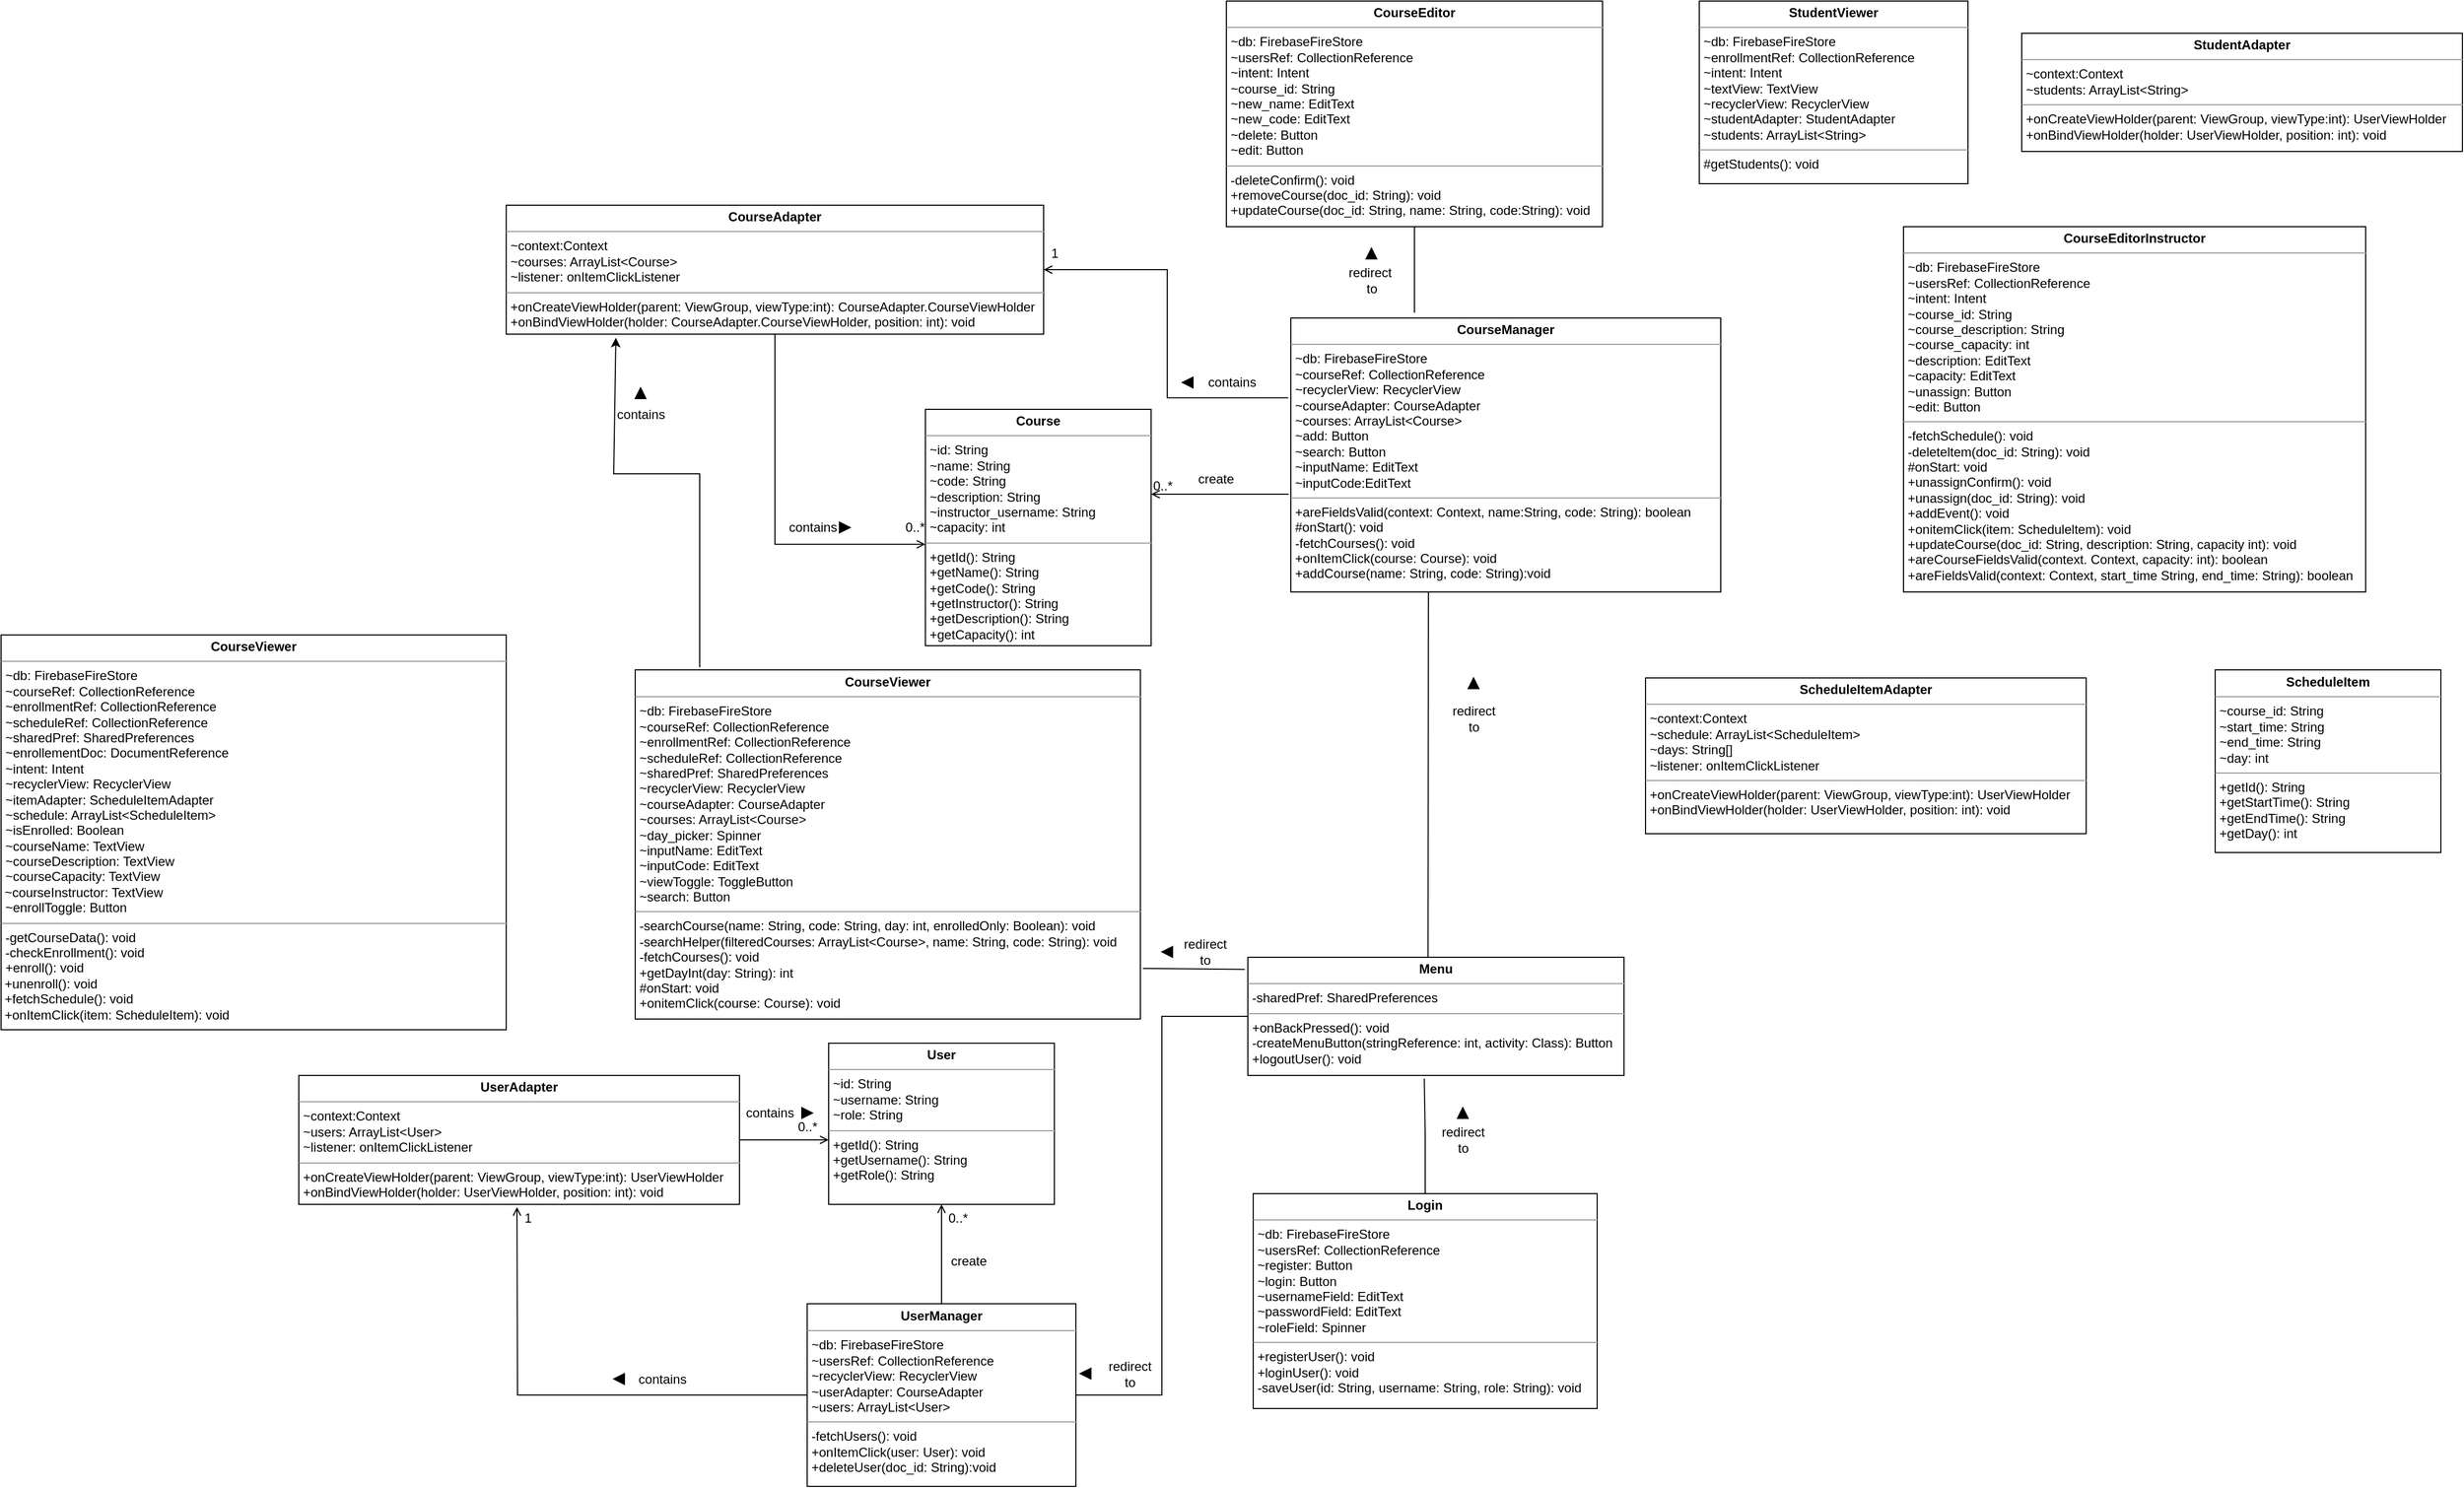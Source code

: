 <mxfile version="20.5.3" type="github">
  <diagram id="C5RBs43oDa-KdzZeNtuy" name="Page-1">
    <mxGraphModel dx="3279" dy="2139" grid="1" gridSize="10" guides="1" tooltips="1" connect="1" arrows="1" fold="1" page="1" pageScale="1" pageWidth="827" pageHeight="1169" math="0" shadow="0">
      <root>
        <mxCell id="WIyWlLk6GJQsqaUBKTNV-0" />
        <mxCell id="WIyWlLk6GJQsqaUBKTNV-1" parent="WIyWlLk6GJQsqaUBKTNV-0" />
        <mxCell id="zkfFHV4jXpPFQw0GAbJ--26" value="" style="endArrow=none;shadow=0;strokeWidth=1;rounded=0;endFill=0;edgeStyle=elbowEdgeStyle;elbow=vertical;strokeColor=default;startArrow=open;startFill=0;" parent="WIyWlLk6GJQsqaUBKTNV-1" edge="1">
          <mxGeometry x="0.5" y="41" relative="1" as="geometry">
            <mxPoint x="380" y="189" as="sourcePoint" />
            <mxPoint x="508" y="189" as="targetPoint" />
            <mxPoint x="-40" y="32" as="offset" />
          </mxGeometry>
        </mxCell>
        <mxCell id="zkfFHV4jXpPFQw0GAbJ--27" value="0..*" style="resizable=0;align=left;verticalAlign=bottom;labelBackgroundColor=none;fontSize=12;" parent="zkfFHV4jXpPFQw0GAbJ--26" connectable="0" vertex="1">
          <mxGeometry x="-1" relative="1" as="geometry">
            <mxPoint y="1" as="offset" />
          </mxGeometry>
        </mxCell>
        <mxCell id="zkfFHV4jXpPFQw0GAbJ--28" value="" style="resizable=0;align=right;verticalAlign=bottom;labelBackgroundColor=none;fontSize=12;" parent="zkfFHV4jXpPFQw0GAbJ--26" connectable="0" vertex="1">
          <mxGeometry x="1" relative="1" as="geometry">
            <mxPoint x="-7" y="4" as="offset" />
          </mxGeometry>
        </mxCell>
        <mxCell id="fP5dS_6nymFe7e1dq4BX-2" value="&lt;p style=&quot;margin:0px;margin-top:4px;text-align:center;&quot;&gt;&lt;b&gt;Course&lt;/b&gt;&lt;/p&gt;&lt;hr size=&quot;1&quot;&gt;&lt;p style=&quot;margin:0px;margin-left:4px;&quot;&gt;~id: String&lt;/p&gt;&lt;p style=&quot;margin:0px;margin-left:4px;&quot;&gt;&lt;span style=&quot;background-color: initial;&quot;&gt;~name: String&lt;/span&gt;&lt;/p&gt;&lt;p style=&quot;margin:0px;margin-left:4px;&quot;&gt;&lt;span style=&quot;background-color: initial;&quot;&gt;~code: String&lt;/span&gt;&lt;/p&gt;&lt;p style=&quot;margin:0px;margin-left:4px;&quot;&gt;~description: String&lt;span style=&quot;background-color: initial;&quot;&gt;&lt;br&gt;&lt;/span&gt;&lt;/p&gt;&lt;p style=&quot;margin:0px;margin-left:4px;&quot;&gt;~instructor_username: String&lt;br&gt;&lt;/p&gt;&lt;p style=&quot;margin:0px;margin-left:4px;&quot;&gt;~capacity: int&lt;br&gt;&lt;/p&gt;&lt;hr size=&quot;1&quot;&gt;&lt;p style=&quot;margin:0px;margin-left:4px;&quot;&gt;+getId(): String&lt;/p&gt;&lt;p style=&quot;margin:0px;margin-left:4px;&quot;&gt;+getName(): String&lt;/p&gt;&lt;p style=&quot;margin:0px;margin-left:4px;&quot;&gt;+getCode(): String&lt;/p&gt;&lt;p style=&quot;margin:0px;margin-left:4px;&quot;&gt;+getInstructor(): String&lt;br&gt;&lt;/p&gt;&lt;p style=&quot;margin:0px;margin-left:4px;&quot;&gt;+getDescription(): String&lt;br&gt;&lt;/p&gt;&lt;p style=&quot;margin:0px;margin-left:4px;&quot;&gt;+getCapacity(): int&lt;br&gt;&lt;/p&gt;&lt;p style=&quot;margin:0px;margin-left:4px;&quot;&gt;&lt;br&gt;&lt;/p&gt;" style="verticalAlign=top;align=left;overflow=fill;fontSize=12;fontFamily=Helvetica;html=1;" parent="WIyWlLk6GJQsqaUBKTNV-1" vertex="1">
          <mxGeometry x="170" y="110" width="210" height="220" as="geometry" />
        </mxCell>
        <mxCell id="fP5dS_6nymFe7e1dq4BX-3" value="&lt;p style=&quot;margin:0px;margin-top:4px;text-align:center;&quot;&gt;&lt;b&gt;User&lt;/b&gt;&lt;/p&gt;&lt;hr size=&quot;1&quot;&gt;&lt;p style=&quot;margin:0px;margin-left:4px;&quot;&gt;~id: String&lt;/p&gt;&lt;p style=&quot;margin:0px;margin-left:4px;&quot;&gt;&lt;span style=&quot;background-color: initial;&quot;&gt;~username: String&lt;/span&gt;&lt;/p&gt;&lt;p style=&quot;margin:0px;margin-left:4px;&quot;&gt;&lt;span style=&quot;background-color: initial;&quot;&gt;~role: String&amp;nbsp;&lt;/span&gt;&lt;/p&gt;&lt;hr size=&quot;1&quot;&gt;&lt;p style=&quot;margin:0px;margin-left:4px;&quot;&gt;+getId(): String&lt;/p&gt;&lt;p style=&quot;margin:0px;margin-left:4px;&quot;&gt;+getUsername(): String&lt;/p&gt;&lt;p style=&quot;margin:0px;margin-left:4px;&quot;&gt;+getRole(): String&lt;/p&gt;&lt;p style=&quot;margin:0px;margin-left:4px;&quot;&gt;&lt;br&gt;&lt;/p&gt;&lt;p style=&quot;margin:0px;margin-left:4px;&quot;&gt;&lt;br&gt;&lt;/p&gt;" style="verticalAlign=top;align=left;overflow=fill;fontSize=12;fontFamily=Helvetica;html=1;" parent="WIyWlLk6GJQsqaUBKTNV-1" vertex="1">
          <mxGeometry x="80" y="700" width="210" height="150" as="geometry" />
        </mxCell>
        <mxCell id="fP5dS_6nymFe7e1dq4BX-4" value="&lt;p style=&quot;margin:0px;margin-top:4px;text-align:center;&quot;&gt;&lt;b&gt;CourseManager&lt;/b&gt;&lt;/p&gt;&lt;hr size=&quot;1&quot;&gt;&lt;p style=&quot;margin:0px;margin-left:4px;&quot;&gt;~db: FirebaseFireStore&lt;/p&gt;&lt;p style=&quot;margin:0px;margin-left:4px;&quot;&gt;~courseRef: CollectionReference&lt;/p&gt;&lt;p style=&quot;margin:0px;margin-left:4px;&quot;&gt;~recyclerView: RecyclerView&lt;/p&gt;&lt;p style=&quot;margin:0px;margin-left:4px;&quot;&gt;~courseAdapter: CourseAdapter&lt;/p&gt;&lt;p style=&quot;margin:0px;margin-left:4px;&quot;&gt;~courses: ArrayList&amp;lt;Course&amp;gt;&lt;/p&gt;&lt;p style=&quot;margin:0px;margin-left:4px;&quot;&gt;~add: Button&lt;/p&gt;&lt;p style=&quot;margin:0px;margin-left:4px;&quot;&gt;~search: Button&lt;/p&gt;&lt;p style=&quot;margin:0px;margin-left:4px;&quot;&gt;~inputName: EditText&lt;/p&gt;&lt;p style=&quot;margin:0px;margin-left:4px;&quot;&gt;~inputCode:EditText&lt;/p&gt;&lt;hr size=&quot;1&quot;&gt;&lt;p style=&quot;margin:0px;margin-left:4px;&quot;&gt;+areFieldsValid(context: Context, name:String, code: String): boolean&lt;/p&gt;&lt;p style=&quot;margin:0px;margin-left:4px;&quot;&gt;#onStart(): void&lt;/p&gt;&lt;p style=&quot;margin:0px;margin-left:4px;&quot;&gt;-fetchCourses(): void&lt;/p&gt;&lt;p style=&quot;margin:0px;margin-left:4px;&quot;&gt;+onItemClick(course: Course): void&lt;/p&gt;&lt;p style=&quot;margin:0px;margin-left:4px;&quot;&gt;+addCourse(name: String, code: String):void&lt;/p&gt;" style="verticalAlign=top;align=left;overflow=fill;fontSize=12;fontFamily=Helvetica;html=1;" parent="WIyWlLk6GJQsqaUBKTNV-1" vertex="1">
          <mxGeometry x="510" y="25" width="400" height="255" as="geometry" />
        </mxCell>
        <mxCell id="fP5dS_6nymFe7e1dq4BX-97" style="edgeStyle=orthogonalEdgeStyle;rounded=0;orthogonalLoop=1;jettySize=auto;html=1;strokeColor=#000000;startArrow=none;startFill=0;endArrow=open;endFill=0;" parent="WIyWlLk6GJQsqaUBKTNV-1" source="fP5dS_6nymFe7e1dq4BX-5" edge="1">
          <mxGeometry relative="1" as="geometry">
            <mxPoint x="-210" y="852.5" as="targetPoint" />
          </mxGeometry>
        </mxCell>
        <mxCell id="fP5dS_6nymFe7e1dq4BX-5" value="&lt;p style=&quot;margin:0px;margin-top:4px;text-align:center;&quot;&gt;&lt;b&gt;UserManager&lt;/b&gt;&lt;/p&gt;&lt;hr size=&quot;1&quot;&gt;&lt;p style=&quot;margin:0px;margin-left:4px;&quot;&gt;~db: FirebaseFireStore&lt;/p&gt;&lt;p style=&quot;margin:0px;margin-left:4px;&quot;&gt;~usersRef: CollectionReference&lt;/p&gt;&lt;p style=&quot;margin:0px;margin-left:4px;&quot;&gt;~recyclerView: RecyclerView&lt;/p&gt;&lt;p style=&quot;margin:0px;margin-left:4px;&quot;&gt;~userAdapter: CourseAdapter&lt;/p&gt;&lt;p style=&quot;margin:0px;margin-left:4px;&quot;&gt;~users: ArrayList&amp;lt;User&amp;gt;&lt;/p&gt;&lt;hr size=&quot;1&quot;&gt;&lt;p style=&quot;margin:0px;margin-left:4px;&quot;&gt;-fetchUsers(): void&lt;/p&gt;&lt;p style=&quot;margin:0px;margin-left:4px;&quot;&gt;+onItemClick(user: User): void&lt;/p&gt;&lt;p style=&quot;margin:0px;margin-left:4px;&quot;&gt;+deleteUser(doc_id: String):void&lt;/p&gt;" style="verticalAlign=top;align=left;overflow=fill;fontSize=12;fontFamily=Helvetica;html=1;" parent="WIyWlLk6GJQsqaUBKTNV-1" vertex="1">
          <mxGeometry x="60" y="942.5" width="250" height="170" as="geometry" />
        </mxCell>
        <mxCell id="fP5dS_6nymFe7e1dq4BX-13" value="" style="endArrow=none;html=1;rounded=0;entryX=0.5;entryY=0;entryDx=0;entryDy=0;exitX=0.5;exitY=1;exitDx=0;exitDy=0;endFill=0;startArrow=open;startFill=0;" parent="WIyWlLk6GJQsqaUBKTNV-1" source="fP5dS_6nymFe7e1dq4BX-3" target="fP5dS_6nymFe7e1dq4BX-5" edge="1">
          <mxGeometry width="50" height="50" relative="1" as="geometry">
            <mxPoint x="300" y="842.5" as="sourcePoint" />
            <mxPoint x="350" y="792.5" as="targetPoint" />
          </mxGeometry>
        </mxCell>
        <mxCell id="fP5dS_6nymFe7e1dq4BX-15" value="0..*" style="text;html=1;align=center;verticalAlign=middle;resizable=0;points=[];autosize=1;strokeColor=none;fillColor=none;" parent="WIyWlLk6GJQsqaUBKTNV-1" vertex="1">
          <mxGeometry x="180" y="847.5" width="40" height="30" as="geometry" />
        </mxCell>
        <mxCell id="fP5dS_6nymFe7e1dq4BX-26" value="" style="endArrow=classic;html=1;rounded=0;strokeColor=none;" parent="WIyWlLk6GJQsqaUBKTNV-1" edge="1">
          <mxGeometry width="50" height="50" relative="1" as="geometry">
            <mxPoint x="440" y="340" as="sourcePoint" />
            <mxPoint x="440" y="260" as="targetPoint" />
          </mxGeometry>
        </mxCell>
        <mxCell id="fP5dS_6nymFe7e1dq4BX-43" style="edgeStyle=orthogonalEdgeStyle;rounded=0;orthogonalLoop=1;jettySize=auto;html=1;entryX=1;entryY=0.5;entryDx=0;entryDy=0;strokeColor=#000000;endArrow=none;endFill=0;" parent="WIyWlLk6GJQsqaUBKTNV-1" source="fP5dS_6nymFe7e1dq4BX-32" target="fP5dS_6nymFe7e1dq4BX-5" edge="1">
          <mxGeometry relative="1" as="geometry" />
        </mxCell>
        <mxCell id="fP5dS_6nymFe7e1dq4BX-32" value="&lt;p style=&quot;margin:0px;margin-top:4px;text-align:center;&quot;&gt;&lt;b&gt;Menu&lt;/b&gt;&lt;/p&gt;&lt;hr size=&quot;1&quot;&gt;&lt;p style=&quot;margin:0px;margin-left:4px;&quot;&gt;-sharedPref: SharedPreferences&lt;/p&gt;&lt;hr size=&quot;1&quot;&gt;&lt;p style=&quot;margin:0px;margin-left:4px;&quot;&gt;+onBackPressed(): void&lt;/p&gt;&lt;p style=&quot;margin:0px;margin-left:4px;&quot;&gt;-createMenuButton(stringReference: int, activity: Class): Button&lt;/p&gt;&lt;p style=&quot;margin:0px;margin-left:4px;&quot;&gt;+logoutUser(): void&lt;/p&gt;" style="verticalAlign=top;align=left;overflow=fill;fontSize=12;fontFamily=Helvetica;html=1;" parent="WIyWlLk6GJQsqaUBKTNV-1" vertex="1">
          <mxGeometry x="470" y="620" width="350" height="110" as="geometry" />
        </mxCell>
        <mxCell id="fP5dS_6nymFe7e1dq4BX-44" value="redirect&lt;br&gt;to" style="text;html=1;align=center;verticalAlign=middle;resizable=0;points=[];autosize=1;strokeColor=none;fillColor=none;" parent="WIyWlLk6GJQsqaUBKTNV-1" vertex="1">
          <mxGeometry x="330" y="987.5" width="60" height="40" as="geometry" />
        </mxCell>
        <mxCell id="fP5dS_6nymFe7e1dq4BX-46" value="" style="triangle;whiteSpace=wrap;html=1;direction=west;fillColor=#000000;" parent="WIyWlLk6GJQsqaUBKTNV-1" vertex="1">
          <mxGeometry x="314" y="1002.5" width="10" height="10" as="geometry" />
        </mxCell>
        <mxCell id="fP5dS_6nymFe7e1dq4BX-57" style="edgeStyle=orthogonalEdgeStyle;rounded=0;orthogonalLoop=1;jettySize=auto;html=1;strokeColor=#000000;endArrow=none;endFill=0;" parent="WIyWlLk6GJQsqaUBKTNV-1" source="fP5dS_6nymFe7e1dq4BX-47" edge="1">
          <mxGeometry relative="1" as="geometry">
            <mxPoint x="625" y="20" as="targetPoint" />
          </mxGeometry>
        </mxCell>
        <mxCell id="fP5dS_6nymFe7e1dq4BX-47" value="&lt;p style=&quot;margin:0px;margin-top:4px;text-align:center;&quot;&gt;&lt;b&gt;CourseEditor&lt;/b&gt;&lt;/p&gt;&lt;hr size=&quot;1&quot;&gt;&lt;p style=&quot;margin:0px;margin-left:4px;&quot;&gt;~db: FirebaseFireStore&lt;/p&gt;&lt;p style=&quot;margin:0px;margin-left:4px;&quot;&gt;~usersRef: CollectionReference&lt;/p&gt;&lt;p style=&quot;margin:0px;margin-left:4px;&quot;&gt;~intent: Intent&lt;/p&gt;&lt;p style=&quot;margin:0px;margin-left:4px;&quot;&gt;~course_id: String&lt;/p&gt;&lt;p style=&quot;margin:0px;margin-left:4px;&quot;&gt;~new_name: EditText&lt;/p&gt;&lt;p style=&quot;margin:0px;margin-left:4px;&quot;&gt;~new_code: EditText&lt;/p&gt;&lt;p style=&quot;margin:0px;margin-left:4px;&quot;&gt;~delete: Button&lt;/p&gt;&lt;p style=&quot;margin:0px;margin-left:4px;&quot;&gt;~edit: Button&lt;/p&gt;&lt;hr size=&quot;1&quot;&gt;&lt;p style=&quot;margin:0px;margin-left:4px;&quot;&gt;-deleteConfirm(): void&lt;/p&gt;&lt;p style=&quot;margin:0px;margin-left:4px;&quot;&gt;+removeCourse(doc_id: String): void&lt;/p&gt;&lt;p style=&quot;margin:0px;margin-left:4px;&quot;&gt;+updateCourse(doc_id: String, name: String, code:String): void&lt;/p&gt;" style="verticalAlign=top;align=left;overflow=fill;fontSize=12;fontFamily=Helvetica;html=1;" parent="WIyWlLk6GJQsqaUBKTNV-1" vertex="1">
          <mxGeometry x="450" y="-270" width="350" height="210" as="geometry" />
        </mxCell>
        <mxCell id="fP5dS_6nymFe7e1dq4BX-80" style="edgeStyle=orthogonalEdgeStyle;rounded=0;orthogonalLoop=1;jettySize=auto;html=1;entryX=0;entryY=0.571;entryDx=0;entryDy=0;entryPerimeter=0;strokeColor=#000000;endArrow=open;endFill=0;" parent="WIyWlLk6GJQsqaUBKTNV-1" source="fP5dS_6nymFe7e1dq4BX-49" target="fP5dS_6nymFe7e1dq4BX-2" edge="1">
          <mxGeometry relative="1" as="geometry" />
        </mxCell>
        <mxCell id="fP5dS_6nymFe7e1dq4BX-89" style="edgeStyle=orthogonalEdgeStyle;rounded=0;orthogonalLoop=1;jettySize=auto;html=1;entryX=-0.006;entryY=0.291;entryDx=0;entryDy=0;entryPerimeter=0;strokeColor=#000000;endArrow=none;endFill=0;startArrow=open;startFill=0;" parent="WIyWlLk6GJQsqaUBKTNV-1" source="fP5dS_6nymFe7e1dq4BX-49" target="fP5dS_6nymFe7e1dq4BX-4" edge="1">
          <mxGeometry relative="1" as="geometry" />
        </mxCell>
        <mxCell id="fP5dS_6nymFe7e1dq4BX-49" value="&lt;p style=&quot;margin:0px;margin-top:4px;text-align:center;&quot;&gt;&lt;b&gt;CourseAdapter&lt;/b&gt;&lt;/p&gt;&lt;hr size=&quot;1&quot;&gt;&lt;p style=&quot;margin:0px;margin-left:4px;&quot;&gt;~context:Context&lt;/p&gt;&lt;p style=&quot;margin:0px;margin-left:4px;&quot;&gt;~courses: ArrayList&amp;lt;Course&amp;gt;&lt;/p&gt;&lt;p style=&quot;margin:0px;margin-left:4px;&quot;&gt;~listener: onItemClickListener&lt;/p&gt;&lt;hr size=&quot;1&quot;&gt;&lt;p style=&quot;margin:0px;margin-left:4px;&quot;&gt;+onCreateViewHolder(parent: ViewGroup, viewType:int): CourseAdapter.CourseViewHolder&lt;/p&gt;&lt;p style=&quot;margin:0px;margin-left:4px;&quot;&gt;+onBindViewHolder(holder: CourseAdapter.CourseViewHolder, position: int): void&lt;/p&gt;" style="verticalAlign=top;align=left;overflow=fill;fontSize=12;fontFamily=Helvetica;html=1;" parent="WIyWlLk6GJQsqaUBKTNV-1" vertex="1">
          <mxGeometry x="-220" y="-80" width="500" height="120" as="geometry" />
        </mxCell>
        <mxCell id="fP5dS_6nymFe7e1dq4BX-83" style="edgeStyle=orthogonalEdgeStyle;rounded=0;orthogonalLoop=1;jettySize=auto;html=1;entryX=0;entryY=0.6;entryDx=0;entryDy=0;entryPerimeter=0;strokeColor=#000000;endArrow=open;endFill=0;" parent="WIyWlLk6GJQsqaUBKTNV-1" source="fP5dS_6nymFe7e1dq4BX-50" target="fP5dS_6nymFe7e1dq4BX-3" edge="1">
          <mxGeometry relative="1" as="geometry" />
        </mxCell>
        <mxCell id="fP5dS_6nymFe7e1dq4BX-50" value="&lt;p style=&quot;margin:0px;margin-top:4px;text-align:center;&quot;&gt;&lt;b&gt;UserAdapter&lt;/b&gt;&lt;/p&gt;&lt;hr size=&quot;1&quot;&gt;&lt;p style=&quot;margin:0px;margin-left:4px;&quot;&gt;~context:Context&lt;/p&gt;&lt;p style=&quot;margin:0px;margin-left:4px;&quot;&gt;~users: ArrayList&amp;lt;User&amp;gt;&lt;/p&gt;&lt;p style=&quot;margin:0px;margin-left:4px;&quot;&gt;~listener: onItemClickListener&lt;/p&gt;&lt;hr size=&quot;1&quot;&gt;&lt;p style=&quot;margin:0px;margin-left:4px;&quot;&gt;+onCreateViewHolder(parent: ViewGroup, viewType:int): UserViewHolder&lt;/p&gt;&lt;p style=&quot;margin:0px;margin-left:4px;&quot;&gt;+onBindViewHolder(holder: UserViewHolder, position: int): void&lt;/p&gt;" style="verticalAlign=top;align=left;overflow=fill;fontSize=12;fontFamily=Helvetica;html=1;" parent="WIyWlLk6GJQsqaUBKTNV-1" vertex="1">
          <mxGeometry x="-413" y="730" width="410" height="120" as="geometry" />
        </mxCell>
        <mxCell id="fP5dS_6nymFe7e1dq4BX-58" value="redirect&amp;nbsp;&lt;br&gt;to" style="text;html=1;align=center;verticalAlign=middle;resizable=0;points=[];autosize=1;strokeColor=none;fillColor=none;" parent="WIyWlLk6GJQsqaUBKTNV-1" vertex="1">
          <mxGeometry x="550" y="-30" width="70" height="40" as="geometry" />
        </mxCell>
        <mxCell id="fP5dS_6nymFe7e1dq4BX-60" value="" style="triangle;whiteSpace=wrap;html=1;direction=north;fillColor=#000000;" parent="WIyWlLk6GJQsqaUBKTNV-1" vertex="1">
          <mxGeometry x="580" y="-40" width="10" height="10" as="geometry" />
        </mxCell>
        <mxCell id="fP5dS_6nymFe7e1dq4BX-66" style="edgeStyle=orthogonalEdgeStyle;rounded=0;orthogonalLoop=1;jettySize=auto;html=1;entryX=0.469;entryY=1.026;entryDx=0;entryDy=0;entryPerimeter=0;strokeColor=#000000;endArrow=none;endFill=0;" parent="WIyWlLk6GJQsqaUBKTNV-1" source="fP5dS_6nymFe7e1dq4BX-65" target="fP5dS_6nymFe7e1dq4BX-32" edge="1">
          <mxGeometry relative="1" as="geometry" />
        </mxCell>
        <mxCell id="fP5dS_6nymFe7e1dq4BX-65" value="&lt;p style=&quot;margin:0px;margin-top:4px;text-align:center;&quot;&gt;&lt;b&gt;Login&lt;/b&gt;&lt;/p&gt;&lt;hr size=&quot;1&quot;&gt;&lt;p style=&quot;margin: 0px 0px 0px 4px;&quot;&gt;~db: FirebaseFireStore&lt;/p&gt;&lt;p style=&quot;margin: 0px 0px 0px 4px;&quot;&gt;~usersRef: CollectionReference&lt;/p&gt;&lt;p style=&quot;margin: 0px 0px 0px 4px;&quot;&gt;~register: Button&lt;/p&gt;&lt;p style=&quot;margin: 0px 0px 0px 4px;&quot;&gt;~login: Button&lt;/p&gt;&lt;p style=&quot;margin: 0px 0px 0px 4px;&quot;&gt;~usernameField: EditText&lt;/p&gt;&lt;p style=&quot;margin: 0px 0px 0px 4px;&quot;&gt;~passwordField: EditText&lt;/p&gt;&lt;p style=&quot;margin: 0px 0px 0px 4px;&quot;&gt;~roleField: Spinner&lt;/p&gt;&lt;hr size=&quot;1&quot;&gt;&lt;p style=&quot;margin:0px;margin-left:4px;&quot;&gt;+registerUser(): void&lt;/p&gt;&lt;p style=&quot;margin:0px;margin-left:4px;&quot;&gt;+loginUser(): void&lt;/p&gt;&lt;p style=&quot;margin:0px;margin-left:4px;&quot;&gt;-saveUser(id: String, username: String, role: String): void&lt;/p&gt;&lt;p style=&quot;margin:0px;margin-left:4px;&quot;&gt;&lt;br&gt;&lt;/p&gt;&lt;p style=&quot;margin:0px;margin-left:4px;&quot;&gt;&lt;br&gt;&lt;/p&gt;" style="verticalAlign=top;align=left;overflow=fill;fontSize=12;fontFamily=Helvetica;html=1;" parent="WIyWlLk6GJQsqaUBKTNV-1" vertex="1">
          <mxGeometry x="475" y="840" width="320" height="200" as="geometry" />
        </mxCell>
        <mxCell id="fP5dS_6nymFe7e1dq4BX-67" value="redirect&lt;br&gt;to" style="text;html=1;align=center;verticalAlign=middle;resizable=0;points=[];autosize=1;strokeColor=none;fillColor=none;" parent="WIyWlLk6GJQsqaUBKTNV-1" vertex="1">
          <mxGeometry x="640" y="770" width="60" height="40" as="geometry" />
        </mxCell>
        <mxCell id="fP5dS_6nymFe7e1dq4BX-69" value="" style="triangle;whiteSpace=wrap;html=1;direction=north;fillColor=#000000;" parent="WIyWlLk6GJQsqaUBKTNV-1" vertex="1">
          <mxGeometry x="665" y="760" width="10" height="10" as="geometry" />
        </mxCell>
        <mxCell id="fP5dS_6nymFe7e1dq4BX-74" value="redirect&lt;br&gt;to" style="text;html=1;align=center;verticalAlign=middle;resizable=0;points=[];autosize=1;strokeColor=none;fillColor=none;" parent="WIyWlLk6GJQsqaUBKTNV-1" vertex="1">
          <mxGeometry x="650" y="377.5" width="60" height="40" as="geometry" />
        </mxCell>
        <mxCell id="fP5dS_6nymFe7e1dq4BX-75" value="" style="triangle;whiteSpace=wrap;html=1;direction=north;fillColor=#000000;" parent="WIyWlLk6GJQsqaUBKTNV-1" vertex="1">
          <mxGeometry x="675" y="360" width="10" height="10" as="geometry" />
        </mxCell>
        <mxCell id="fP5dS_6nymFe7e1dq4BX-76" value="create" style="text;html=1;align=center;verticalAlign=middle;resizable=0;points=[];autosize=1;strokeColor=none;fillColor=none;" parent="WIyWlLk6GJQsqaUBKTNV-1" vertex="1">
          <mxGeometry x="410" y="160" width="60" height="30" as="geometry" />
        </mxCell>
        <mxCell id="fP5dS_6nymFe7e1dq4BX-78" value="create" style="text;html=1;align=center;verticalAlign=middle;resizable=0;points=[];autosize=1;strokeColor=none;fillColor=none;" parent="WIyWlLk6GJQsqaUBKTNV-1" vertex="1">
          <mxGeometry x="180" y="887.5" width="60" height="30" as="geometry" />
        </mxCell>
        <mxCell id="fP5dS_6nymFe7e1dq4BX-79" value="" style="endArrow=none;html=1;rounded=0;strokeColor=#000000;exitX=0.479;exitY=0;exitDx=0;exitDy=0;exitPerimeter=0;" parent="WIyWlLk6GJQsqaUBKTNV-1" source="fP5dS_6nymFe7e1dq4BX-32" edge="1">
          <mxGeometry width="50" height="50" relative="1" as="geometry">
            <mxPoint x="450" y="450" as="sourcePoint" />
            <mxPoint x="638" y="280" as="targetPoint" />
          </mxGeometry>
        </mxCell>
        <mxCell id="fP5dS_6nymFe7e1dq4BX-84" value="0..*" style="text;html=1;align=center;verticalAlign=middle;resizable=0;points=[];autosize=1;strokeColor=none;fillColor=none;" parent="WIyWlLk6GJQsqaUBKTNV-1" vertex="1">
          <mxGeometry x="140" y="205" width="40" height="30" as="geometry" />
        </mxCell>
        <mxCell id="fP5dS_6nymFe7e1dq4BX-85" value="0..*" style="text;html=1;align=center;verticalAlign=middle;resizable=0;points=[];autosize=1;strokeColor=none;fillColor=none;" parent="WIyWlLk6GJQsqaUBKTNV-1" vertex="1">
          <mxGeometry x="40" y="762.5" width="40" height="30" as="geometry" />
        </mxCell>
        <mxCell id="fP5dS_6nymFe7e1dq4BX-87" value="contains&lt;br&gt;" style="text;html=1;align=center;verticalAlign=middle;resizable=0;points=[];autosize=1;strokeColor=none;fillColor=none;" parent="WIyWlLk6GJQsqaUBKTNV-1" vertex="1">
          <mxGeometry x="30" y="205" width="70" height="30" as="geometry" />
        </mxCell>
        <mxCell id="fP5dS_6nymFe7e1dq4BX-88" value="contains&lt;br&gt;" style="text;html=1;align=center;verticalAlign=middle;resizable=0;points=[];autosize=1;strokeColor=none;fillColor=none;" parent="WIyWlLk6GJQsqaUBKTNV-1" vertex="1">
          <mxGeometry x="-10" y="750" width="70" height="30" as="geometry" />
        </mxCell>
        <mxCell id="fP5dS_6nymFe7e1dq4BX-90" value="1" style="text;html=1;align=center;verticalAlign=middle;resizable=0;points=[];autosize=1;strokeColor=none;fillColor=none;" parent="WIyWlLk6GJQsqaUBKTNV-1" vertex="1">
          <mxGeometry x="275" y="-50" width="30" height="30" as="geometry" />
        </mxCell>
        <mxCell id="fP5dS_6nymFe7e1dq4BX-91" value="contains&lt;br&gt;" style="text;html=1;align=center;verticalAlign=middle;resizable=0;points=[];autosize=1;strokeColor=none;fillColor=none;" parent="WIyWlLk6GJQsqaUBKTNV-1" vertex="1">
          <mxGeometry x="420" y="70" width="70" height="30" as="geometry" />
        </mxCell>
        <mxCell id="fP5dS_6nymFe7e1dq4BX-93" value="" style="triangle;whiteSpace=wrap;html=1;direction=west;fillColor=#000000;" parent="WIyWlLk6GJQsqaUBKTNV-1" vertex="1">
          <mxGeometry x="409" y="80" width="10" height="10" as="geometry" />
        </mxCell>
        <mxCell id="fP5dS_6nymFe7e1dq4BX-94" value="" style="triangle;whiteSpace=wrap;html=1;direction=east;fillColor=#000000;" parent="WIyWlLk6GJQsqaUBKTNV-1" vertex="1">
          <mxGeometry x="90" y="215" width="10" height="10" as="geometry" />
        </mxCell>
        <mxCell id="fP5dS_6nymFe7e1dq4BX-95" value="" style="triangle;whiteSpace=wrap;html=1;direction=east;fillColor=#000000;" parent="WIyWlLk6GJQsqaUBKTNV-1" vertex="1">
          <mxGeometry x="55" y="760" width="10" height="10" as="geometry" />
        </mxCell>
        <mxCell id="fP5dS_6nymFe7e1dq4BX-98" value="contains&lt;br&gt;" style="text;html=1;align=center;verticalAlign=middle;resizable=0;points=[];autosize=1;strokeColor=none;fillColor=none;" parent="WIyWlLk6GJQsqaUBKTNV-1" vertex="1">
          <mxGeometry x="-110" y="997.5" width="70" height="30" as="geometry" />
        </mxCell>
        <mxCell id="fP5dS_6nymFe7e1dq4BX-99" value="" style="triangle;whiteSpace=wrap;html=1;direction=west;fillColor=#000000;" parent="WIyWlLk6GJQsqaUBKTNV-1" vertex="1">
          <mxGeometry x="-120" y="1007.5" width="10" height="10" as="geometry" />
        </mxCell>
        <mxCell id="fP5dS_6nymFe7e1dq4BX-100" value="1" style="text;html=1;align=center;verticalAlign=middle;resizable=0;points=[];autosize=1;strokeColor=none;fillColor=none;" parent="WIyWlLk6GJQsqaUBKTNV-1" vertex="1">
          <mxGeometry x="-215" y="847.5" width="30" height="30" as="geometry" />
        </mxCell>
        <mxCell id="FUKCDuMdCEa6yZgynZya-0" value="&lt;p style=&quot;margin:0px;margin-top:4px;text-align:center;&quot;&gt;&lt;b&gt;CourseEditorInstructor&lt;/b&gt;&lt;/p&gt;&lt;hr size=&quot;1&quot;&gt;&lt;p style=&quot;margin:0px;margin-left:4px;&quot;&gt;~db: FirebaseFireStore&lt;/p&gt;&lt;p style=&quot;margin:0px;margin-left:4px;&quot;&gt;~usersRef: CollectionReference&lt;/p&gt;&lt;p style=&quot;margin:0px;margin-left:4px;&quot;&gt;~intent: Intent&lt;/p&gt;&lt;p style=&quot;margin:0px;margin-left:4px;&quot;&gt;~course_id: String&lt;/p&gt;&lt;p style=&quot;margin:0px;margin-left:4px;&quot;&gt;~course_description: String&lt;br&gt;&lt;/p&gt;&lt;p style=&quot;margin:0px;margin-left:4px;&quot;&gt;~course_capacity: int&lt;br&gt;&lt;/p&gt;&lt;p style=&quot;margin:0px;margin-left:4px;&quot;&gt;~description: EditText&lt;/p&gt;&lt;p style=&quot;margin:0px;margin-left:4px;&quot;&gt;~capacity: EditText&lt;/p&gt;&lt;p style=&quot;margin:0px;margin-left:4px;&quot;&gt;~unassign: Button&lt;/p&gt;&lt;p style=&quot;margin:0px;margin-left:4px;&quot;&gt;~edit: Button&lt;/p&gt;&lt;hr size=&quot;1&quot;&gt;&lt;p style=&quot;margin:0px;margin-left:4px;&quot;&gt;-fetchSchedule(): void&lt;/p&gt;&lt;p style=&quot;margin:0px;margin-left:4px;&quot;&gt;-deleteltem(doc_id: String): void&lt;/p&gt;&lt;p style=&quot;margin:0px;margin-left:4px;&quot;&gt;#onStart: void&lt;/p&gt;&lt;p style=&quot;margin:0px;margin-left:4px;&quot;&gt;+unassignConfirm(): void&lt;/p&gt;&lt;p style=&quot;margin:0px;margin-left:4px;&quot;&gt;+unassign(doc_id: String): void&amp;nbsp;&lt;/p&gt;&lt;p style=&quot;margin:0px;margin-left:4px;&quot;&gt;+addEvent(): void&lt;/p&gt;&lt;p style=&quot;margin:0px;margin-left:4px;&quot;&gt;+onitemClick(item: Scheduleltem): void&lt;/p&gt;&lt;p style=&quot;margin:0px;margin-left:4px;&quot;&gt;+updateCourse(doc_id: String, description: String, capacity int): void&amp;nbsp;&lt;/p&gt;&lt;p style=&quot;margin:0px;margin-left:4px;&quot;&gt;+areCourseFieldsValid(context. Context, capacity: int): boolean&amp;nbsp;&lt;/p&gt;&lt;p style=&quot;margin:0px;margin-left:4px;&quot;&gt;+areFieldsValid(context: Context, start_time String, end_time: String): boolean&lt;/p&gt;" style="verticalAlign=top;align=left;overflow=fill;fontSize=12;fontFamily=Helvetica;html=1;" vertex="1" parent="WIyWlLk6GJQsqaUBKTNV-1">
          <mxGeometry x="1080" y="-60" width="430" height="340" as="geometry" />
        </mxCell>
        <mxCell id="FUKCDuMdCEa6yZgynZya-1" value="&lt;p style=&quot;margin:0px;margin-top:4px;text-align:center;&quot;&gt;&lt;b&gt;ScheduleItemAdapter&lt;/b&gt;&lt;/p&gt;&lt;hr size=&quot;1&quot;&gt;&lt;p style=&quot;margin:0px;margin-left:4px;&quot;&gt;~context:Context&lt;/p&gt;&lt;p style=&quot;margin:0px;margin-left:4px;&quot;&gt;~schedule: ArrayList&amp;lt;&lt;span style=&quot;background-color: initial;&quot;&gt;ScheduleItem&lt;/span&gt;&lt;span style=&quot;background-color: initial;&quot;&gt;&amp;gt;&lt;/span&gt;&lt;/p&gt;&lt;p style=&quot;margin:0px;margin-left:4px;&quot;&gt;&lt;span style=&quot;background-color: initial;&quot;&gt;~days: String[]&lt;/span&gt;&lt;/p&gt;&lt;p style=&quot;margin:0px;margin-left:4px;&quot;&gt;~listener: onItemClickListener&lt;/p&gt;&lt;hr size=&quot;1&quot;&gt;&lt;p style=&quot;margin:0px;margin-left:4px;&quot;&gt;+onCreateViewHolder(parent: ViewGroup, viewType:int): UserViewHolder&lt;/p&gt;&lt;p style=&quot;margin:0px;margin-left:4px;&quot;&gt;+onBindViewHolder(holder: UserViewHolder, position: int): void&lt;/p&gt;" style="verticalAlign=top;align=left;overflow=fill;fontSize=12;fontFamily=Helvetica;html=1;" vertex="1" parent="WIyWlLk6GJQsqaUBKTNV-1">
          <mxGeometry x="840" y="360" width="410" height="145" as="geometry" />
        </mxCell>
        <mxCell id="FUKCDuMdCEa6yZgynZya-2" value="&lt;p style=&quot;margin:0px;margin-top:4px;text-align:center;&quot;&gt;&lt;b&gt;ScheduleItem&lt;/b&gt;&lt;/p&gt;&lt;hr size=&quot;1&quot;&gt;&lt;p style=&quot;margin:0px;margin-left:4px;&quot;&gt;~course_id: String&lt;/p&gt;&lt;p style=&quot;margin:0px;margin-left:4px;&quot;&gt;&lt;span style=&quot;background-color: initial;&quot;&gt;~start_time: String&lt;/span&gt;&lt;/p&gt;&lt;p style=&quot;margin:0px;margin-left:4px;&quot;&gt;&lt;span style=&quot;background-color: initial;&quot;&gt;~end_time: String&amp;nbsp;&lt;/span&gt;&lt;/p&gt;&lt;p style=&quot;margin:0px;margin-left:4px;&quot;&gt;&lt;span style=&quot;background-color: initial;&quot;&gt;~day: int&lt;/span&gt;&lt;/p&gt;&lt;hr size=&quot;1&quot;&gt;&lt;p style=&quot;margin:0px;margin-left:4px;&quot;&gt;+getId(): String&lt;/p&gt;&lt;p style=&quot;margin:0px;margin-left:4px;&quot;&gt;+getStartTime(): String&lt;/p&gt;&lt;p style=&quot;margin:0px;margin-left:4px;&quot;&gt;+getEndTime(): String&lt;br&gt;&lt;/p&gt;&lt;p style=&quot;margin:0px;margin-left:4px;&quot;&gt;+getDay(): int&lt;/p&gt;&lt;p style=&quot;margin:0px;margin-left:4px;&quot;&gt;&lt;br&gt;&lt;/p&gt;&lt;p style=&quot;margin:0px;margin-left:4px;&quot;&gt;&lt;br&gt;&lt;/p&gt;" style="verticalAlign=top;align=left;overflow=fill;fontSize=12;fontFamily=Helvetica;html=1;" vertex="1" parent="WIyWlLk6GJQsqaUBKTNV-1">
          <mxGeometry x="1370" y="352.5" width="210" height="170" as="geometry" />
        </mxCell>
        <mxCell id="FUKCDuMdCEa6yZgynZya-3" value="&lt;p style=&quot;margin:0px;margin-top:4px;text-align:center;&quot;&gt;&lt;b&gt;StudentViewer&lt;/b&gt;&lt;/p&gt;&lt;hr size=&quot;1&quot;&gt;&lt;p style=&quot;margin:0px;margin-left:4px;&quot;&gt;~db: FirebaseFireStore&lt;/p&gt;&lt;p style=&quot;margin:0px;margin-left:4px;&quot;&gt;~enrollmentRef: CollectionReference&lt;/p&gt;&lt;p style=&quot;margin: 0px 0px 0px 4px;&quot;&gt;~intent: Intent&lt;/p&gt;&lt;p style=&quot;margin: 0px 0px 0px 4px;&quot;&gt;~textView: TextView&lt;/p&gt;&lt;p style=&quot;margin:0px;margin-left:4px;&quot;&gt;~recyclerView: RecyclerView&lt;/p&gt;&lt;p style=&quot;margin:0px;margin-left:4px;&quot;&gt;~studentAdapter: StudentAdapter&lt;/p&gt;&lt;p style=&quot;margin:0px;margin-left:4px;&quot;&gt;~students: ArrayList&amp;lt;String&amp;gt;&lt;/p&gt;&lt;hr size=&quot;1&quot;&gt;&lt;p style=&quot;margin:0px;margin-left:4px;&quot;&gt;#getStudents(): void&lt;/p&gt;" style="verticalAlign=top;align=left;overflow=fill;fontSize=12;fontFamily=Helvetica;html=1;" vertex="1" parent="WIyWlLk6GJQsqaUBKTNV-1">
          <mxGeometry x="890" y="-270" width="250" height="170" as="geometry" />
        </mxCell>
        <mxCell id="FUKCDuMdCEa6yZgynZya-4" value="&lt;p style=&quot;margin:0px;margin-top:4px;text-align:center;&quot;&gt;&lt;b&gt;StudentAdapter&lt;/b&gt;&lt;/p&gt;&lt;hr size=&quot;1&quot;&gt;&lt;p style=&quot;margin:0px;margin-left:4px;&quot;&gt;~context:Context&lt;/p&gt;&lt;p style=&quot;margin:0px;margin-left:4px;&quot;&gt;~students: ArrayList&amp;lt;&lt;span style=&quot;background-color: initial;&quot;&gt;String&lt;/span&gt;&lt;span style=&quot;background-color: initial;&quot;&gt;&amp;gt;&lt;/span&gt;&lt;/p&gt;&lt;hr size=&quot;1&quot;&gt;&lt;p style=&quot;margin:0px;margin-left:4px;&quot;&gt;+onCreateViewHolder(parent: ViewGroup, viewType:int): UserViewHolder&lt;/p&gt;&lt;p style=&quot;margin:0px;margin-left:4px;&quot;&gt;+onBindViewHolder(holder: UserViewHolder, position: int): void&lt;/p&gt;" style="verticalAlign=top;align=left;overflow=fill;fontSize=12;fontFamily=Helvetica;html=1;" vertex="1" parent="WIyWlLk6GJQsqaUBKTNV-1">
          <mxGeometry x="1190" y="-240" width="410" height="110" as="geometry" />
        </mxCell>
        <mxCell id="FUKCDuMdCEa6yZgynZya-5" value="&lt;p style=&quot;margin:0px;margin-top:4px;text-align:center;&quot;&gt;&lt;b&gt;CourseViewer&lt;/b&gt;&lt;/p&gt;&lt;hr size=&quot;1&quot;&gt;&lt;p style=&quot;margin:0px;margin-left:4px;&quot;&gt;~db: FirebaseFireStore&lt;/p&gt;&lt;p style=&quot;margin:0px;margin-left:4px;&quot;&gt;~courseRef: CollectionReference&lt;/p&gt;&lt;p style=&quot;margin:0px;margin-left:4px;&quot;&gt;~enrollmentRef: CollectionReference&lt;br&gt;&lt;/p&gt;&lt;p style=&quot;margin:0px;margin-left:4px;&quot;&gt;~scheduleRef: CollectionReference&lt;br&gt;&lt;/p&gt;&lt;p style=&quot;margin:0px;margin-left:4px;&quot;&gt;~sharedPref: SharedPreferences&lt;/p&gt;&lt;p style=&quot;margin: 0px 0px 0px 4px;&quot;&gt;~recyclerView: RecyclerView&lt;/p&gt;&lt;p style=&quot;margin: 0px 0px 0px 4px;&quot;&gt;~courseAdapter: CourseAdapter&lt;/p&gt;&lt;p style=&quot;margin: 0px 0px 0px 4px;&quot;&gt;~courses: ArrayList&amp;lt;Course&amp;gt;&lt;/p&gt;&lt;p style=&quot;margin:0px;margin-left:4px;&quot;&gt;~day_picker: Spinner&lt;/p&gt;&lt;p style=&quot;margin:0px;margin-left:4px;&quot;&gt;~inputName: EditText&lt;/p&gt;&lt;p style=&quot;margin:0px;margin-left:4px;&quot;&gt;~inputCode: EditText&lt;/p&gt;&lt;p style=&quot;margin:0px;margin-left:4px;&quot;&gt;~viewToggle: ToggleButton&lt;/p&gt;&lt;p style=&quot;margin:0px;margin-left:4px;&quot;&gt;~search: Button&lt;/p&gt;&lt;hr size=&quot;1&quot;&gt;&lt;p style=&quot;margin:0px;margin-left:4px;&quot;&gt;-searchCourse(name: String, code: String, day: int, enrolledOnly: Boolean): void&lt;/p&gt;&lt;p style=&quot;margin:0px;margin-left:4px;&quot;&gt;-searchHelper(filteredCourses: ArrayList&amp;lt;Course&amp;gt;, name: String, code: String): void&lt;/p&gt;&lt;p style=&quot;margin:0px;margin-left:4px;&quot;&gt;-fetchCourses(): void&lt;/p&gt;&lt;p style=&quot;margin:0px;margin-left:4px;&quot;&gt;+getDayInt(day: String): int&lt;/p&gt;&lt;p style=&quot;margin:0px;margin-left:4px;&quot;&gt;#onStart: void&lt;/p&gt;&lt;p style=&quot;margin:0px;margin-left:4px;&quot;&gt;+onitemClick(course: Course): void&lt;/p&gt;" style="verticalAlign=top;align=left;overflow=fill;fontSize=12;fontFamily=Helvetica;html=1;" vertex="1" parent="WIyWlLk6GJQsqaUBKTNV-1">
          <mxGeometry x="-100" y="352.5" width="470" height="325" as="geometry" />
        </mxCell>
        <mxCell id="FUKCDuMdCEa6yZgynZya-6" value="" style="endArrow=classic;html=1;rounded=0;entryX=0.204;entryY=1.028;entryDx=0;entryDy=0;entryPerimeter=0;" edge="1" parent="WIyWlLk6GJQsqaUBKTNV-1" target="fP5dS_6nymFe7e1dq4BX-49">
          <mxGeometry width="50" height="50" relative="1" as="geometry">
            <mxPoint x="-40" y="350" as="sourcePoint" />
            <mxPoint x="220" y="380" as="targetPoint" />
            <Array as="points">
              <mxPoint x="-40" y="170" />
              <mxPoint x="-120" y="170" />
            </Array>
          </mxGeometry>
        </mxCell>
        <mxCell id="FUKCDuMdCEa6yZgynZya-8" value="contains&lt;br&gt;" style="text;html=1;align=center;verticalAlign=middle;resizable=0;points=[];autosize=1;strokeColor=none;fillColor=none;" vertex="1" parent="WIyWlLk6GJQsqaUBKTNV-1">
          <mxGeometry x="-130" y="100" width="70" height="30" as="geometry" />
        </mxCell>
        <mxCell id="FUKCDuMdCEa6yZgynZya-10" value="" style="triangle;whiteSpace=wrap;html=1;direction=north;fillColor=#000000;" vertex="1" parent="WIyWlLk6GJQsqaUBKTNV-1">
          <mxGeometry x="-100" y="90" width="10" height="10" as="geometry" />
        </mxCell>
        <mxCell id="FUKCDuMdCEa6yZgynZya-11" value="" style="endArrow=none;html=1;rounded=0;entryX=1.005;entryY=0.855;entryDx=0;entryDy=0;entryPerimeter=0;exitX=-0.008;exitY=0.102;exitDx=0;exitDy=0;exitPerimeter=0;" edge="1" parent="WIyWlLk6GJQsqaUBKTNV-1" source="fP5dS_6nymFe7e1dq4BX-32" target="FUKCDuMdCEa6yZgynZya-5">
          <mxGeometry width="50" height="50" relative="1" as="geometry">
            <mxPoint x="170" y="790" as="sourcePoint" />
            <mxPoint x="220" y="740" as="targetPoint" />
          </mxGeometry>
        </mxCell>
        <mxCell id="FUKCDuMdCEa6yZgynZya-12" value="redirect&lt;br&gt;to" style="text;html=1;align=center;verticalAlign=middle;resizable=0;points=[];autosize=1;strokeColor=none;fillColor=none;" vertex="1" parent="WIyWlLk6GJQsqaUBKTNV-1">
          <mxGeometry x="400" y="595" width="60" height="40" as="geometry" />
        </mxCell>
        <mxCell id="FUKCDuMdCEa6yZgynZya-13" value="" style="triangle;whiteSpace=wrap;html=1;direction=west;fillColor=#000000;" vertex="1" parent="WIyWlLk6GJQsqaUBKTNV-1">
          <mxGeometry x="390" y="610" width="10" height="10" as="geometry" />
        </mxCell>
        <mxCell id="FUKCDuMdCEa6yZgynZya-14" value="&lt;p style=&quot;margin:0px;margin-top:4px;text-align:center;&quot;&gt;&lt;b&gt;CourseViewer&lt;/b&gt;&lt;/p&gt;&lt;hr size=&quot;1&quot;&gt;&lt;p style=&quot;margin:0px;margin-left:4px;&quot;&gt;~db: FirebaseFireStore&lt;/p&gt;&lt;p style=&quot;margin:0px;margin-left:4px;&quot;&gt;~courseRef: CollectionReference&lt;/p&gt;&lt;p style=&quot;margin:0px;margin-left:4px;&quot;&gt;~enrollmentRef: CollectionReference&lt;br&gt;&lt;/p&gt;&lt;p style=&quot;margin:0px;margin-left:4px;&quot;&gt;~scheduleRef: CollectionReference&lt;br&gt;&lt;/p&gt;&lt;p style=&quot;margin:0px;margin-left:4px;&quot;&gt;~sharedPref: SharedPreferences&lt;/p&gt;&lt;p style=&quot;margin:0px;margin-left:4px;&quot;&gt;~enrollementDoc: DocumentReference&lt;/p&gt;&lt;p style=&quot;margin:0px;margin-left:4px;&quot;&gt;~intent: Intent&lt;/p&gt;&lt;p style=&quot;margin: 0px 0px 0px 4px;&quot;&gt;~recyclerView: RecyclerView&lt;/p&gt;&lt;p style=&quot;margin: 0px 0px 0px 4px;&quot;&gt;~itemAdapter: ScheduleItemAdapter&lt;/p&gt;&lt;p style=&quot;margin: 0px 0px 0px 4px;&quot;&gt;~schedule: ArrayList&amp;lt;ScheduleItem&amp;gt;&lt;/p&gt;&lt;p style=&quot;margin: 0px 0px 0px 4px;&quot;&gt;~isEnrolled: Boolean&lt;/p&gt;&lt;p style=&quot;margin: 0px 0px 0px 4px;&quot;&gt;~courseName: TextView&lt;br&gt;&lt;/p&gt;&lt;p style=&quot;margin:0px;margin-left:4px;&quot;&gt;~courseDescription: TextView&lt;/p&gt;&lt;p style=&quot;margin:0px;margin-left:4px;&quot;&gt;~courseCapacity: TextView&lt;br&gt;&lt;/p&gt;&amp;nbsp;~courseInstructor: TextView&lt;p style=&quot;margin:0px;margin-left:4px;&quot;&gt;~enrollToggle: Button&lt;/p&gt;&lt;hr size=&quot;1&quot;&gt;&lt;p style=&quot;margin:0px;margin-left:4px;&quot;&gt;-getCourseData(): void&lt;/p&gt;&lt;p style=&quot;margin:0px;margin-left:4px;&quot;&gt;-checkEnrollment(): void&lt;/p&gt;&lt;p style=&quot;margin:0px;margin-left:4px;&quot;&gt;+enroll(): void&lt;/p&gt;&amp;nbsp;+unenroll(): void&lt;br&gt;&amp;nbsp;+fetchSchedule(): void&lt;br&gt;&amp;nbsp;+onItemClick(item: ScheduleItem): void&lt;br&gt;&lt;p style=&quot;margin:0px;margin-left:4px;&quot;&gt;&lt;br&gt;&lt;/p&gt;" style="verticalAlign=top;align=left;overflow=fill;fontSize=12;fontFamily=Helvetica;html=1;" vertex="1" parent="WIyWlLk6GJQsqaUBKTNV-1">
          <mxGeometry x="-690" y="320" width="470" height="367.5" as="geometry" />
        </mxCell>
      </root>
    </mxGraphModel>
  </diagram>
</mxfile>

